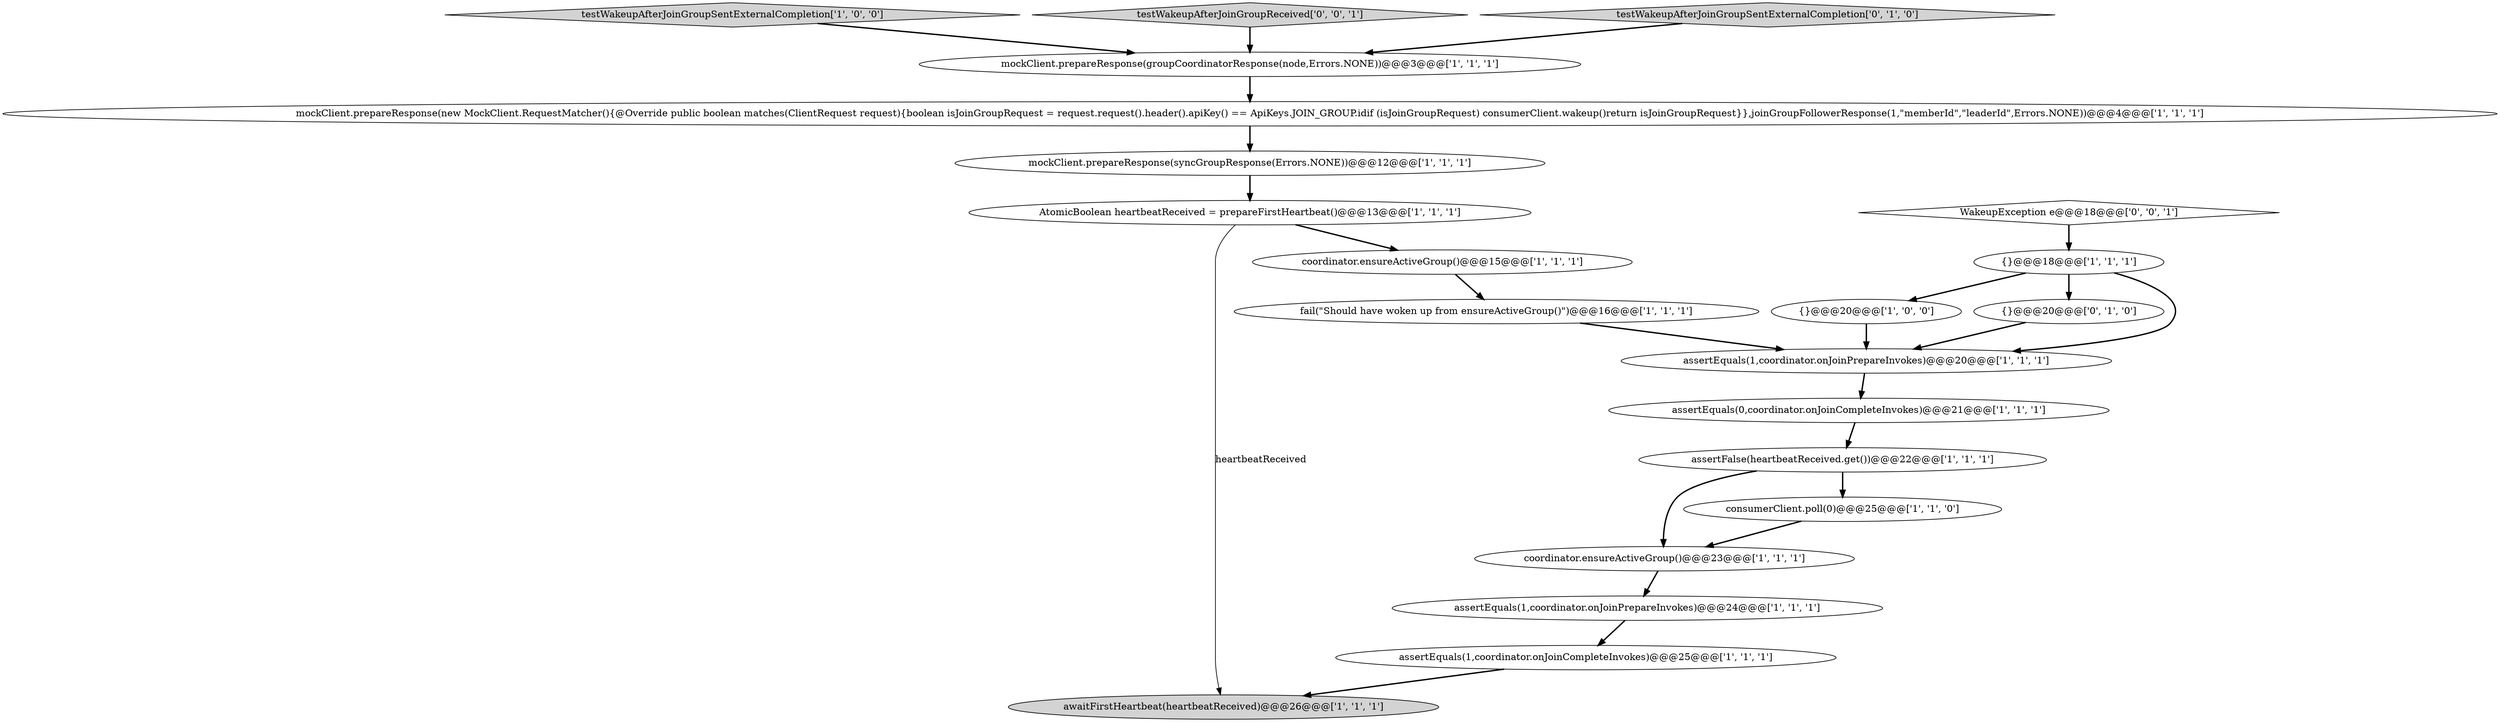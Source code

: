 digraph {
16 [style = filled, label = "fail(\"Should have woken up from ensureActiveGroup()\")@@@16@@@['1', '1', '1']", fillcolor = white, shape = ellipse image = "AAA0AAABBB1BBB"];
5 [style = filled, label = "{}@@@20@@@['1', '0', '0']", fillcolor = white, shape = ellipse image = "AAA0AAABBB1BBB"];
13 [style = filled, label = "assertEquals(1,coordinator.onJoinPrepareInvokes)@@@24@@@['1', '1', '1']", fillcolor = white, shape = ellipse image = "AAA0AAABBB1BBB"];
18 [style = filled, label = "{}@@@20@@@['0', '1', '0']", fillcolor = white, shape = ellipse image = "AAA0AAABBB2BBB"];
1 [style = filled, label = "assertEquals(1,coordinator.onJoinPrepareInvokes)@@@20@@@['1', '1', '1']", fillcolor = white, shape = ellipse image = "AAA0AAABBB1BBB"];
7 [style = filled, label = "coordinator.ensureActiveGroup()@@@23@@@['1', '1', '1']", fillcolor = white, shape = ellipse image = "AAA0AAABBB1BBB"];
12 [style = filled, label = "mockClient.prepareResponse(new MockClient.RequestMatcher(){@Override public boolean matches(ClientRequest request){boolean isJoinGroupRequest = request.request().header().apiKey() == ApiKeys.JOIN_GROUP.idif (isJoinGroupRequest) consumerClient.wakeup()return isJoinGroupRequest}},joinGroupFollowerResponse(1,\"memberId\",\"leaderId\",Errors.NONE))@@@4@@@['1', '1', '1']", fillcolor = white, shape = ellipse image = "AAA0AAABBB1BBB"];
19 [style = filled, label = "WakeupException e@@@18@@@['0', '0', '1']", fillcolor = white, shape = diamond image = "AAA0AAABBB3BBB"];
2 [style = filled, label = "assertEquals(1,coordinator.onJoinCompleteInvokes)@@@25@@@['1', '1', '1']", fillcolor = white, shape = ellipse image = "AAA0AAABBB1BBB"];
9 [style = filled, label = "testWakeupAfterJoinGroupSentExternalCompletion['1', '0', '0']", fillcolor = lightgray, shape = diamond image = "AAA0AAABBB1BBB"];
6 [style = filled, label = "assertFalse(heartbeatReceived.get())@@@22@@@['1', '1', '1']", fillcolor = white, shape = ellipse image = "AAA0AAABBB1BBB"];
8 [style = filled, label = "mockClient.prepareResponse(groupCoordinatorResponse(node,Errors.NONE))@@@3@@@['1', '1', '1']", fillcolor = white, shape = ellipse image = "AAA0AAABBB1BBB"];
15 [style = filled, label = "{}@@@18@@@['1', '1', '1']", fillcolor = white, shape = ellipse image = "AAA0AAABBB1BBB"];
20 [style = filled, label = "testWakeupAfterJoinGroupReceived['0', '0', '1']", fillcolor = lightgray, shape = diamond image = "AAA0AAABBB3BBB"];
17 [style = filled, label = "testWakeupAfterJoinGroupSentExternalCompletion['0', '1', '0']", fillcolor = lightgray, shape = diamond image = "AAA0AAABBB2BBB"];
0 [style = filled, label = "consumerClient.poll(0)@@@25@@@['1', '1', '0']", fillcolor = white, shape = ellipse image = "AAA0AAABBB1BBB"];
4 [style = filled, label = "AtomicBoolean heartbeatReceived = prepareFirstHeartbeat()@@@13@@@['1', '1', '1']", fillcolor = white, shape = ellipse image = "AAA0AAABBB1BBB"];
11 [style = filled, label = "awaitFirstHeartbeat(heartbeatReceived)@@@26@@@['1', '1', '1']", fillcolor = lightgray, shape = ellipse image = "AAA0AAABBB1BBB"];
14 [style = filled, label = "coordinator.ensureActiveGroup()@@@15@@@['1', '1', '1']", fillcolor = white, shape = ellipse image = "AAA0AAABBB1BBB"];
3 [style = filled, label = "assertEquals(0,coordinator.onJoinCompleteInvokes)@@@21@@@['1', '1', '1']", fillcolor = white, shape = ellipse image = "AAA0AAABBB1BBB"];
10 [style = filled, label = "mockClient.prepareResponse(syncGroupResponse(Errors.NONE))@@@12@@@['1', '1', '1']", fillcolor = white, shape = ellipse image = "AAA0AAABBB1BBB"];
7->13 [style = bold, label=""];
14->16 [style = bold, label=""];
17->8 [style = bold, label=""];
4->14 [style = bold, label=""];
1->3 [style = bold, label=""];
3->6 [style = bold, label=""];
6->0 [style = bold, label=""];
9->8 [style = bold, label=""];
15->18 [style = bold, label=""];
15->5 [style = bold, label=""];
0->7 [style = bold, label=""];
5->1 [style = bold, label=""];
20->8 [style = bold, label=""];
12->10 [style = bold, label=""];
4->11 [style = solid, label="heartbeatReceived"];
18->1 [style = bold, label=""];
16->1 [style = bold, label=""];
10->4 [style = bold, label=""];
19->15 [style = bold, label=""];
6->7 [style = bold, label=""];
2->11 [style = bold, label=""];
8->12 [style = bold, label=""];
13->2 [style = bold, label=""];
15->1 [style = bold, label=""];
}
